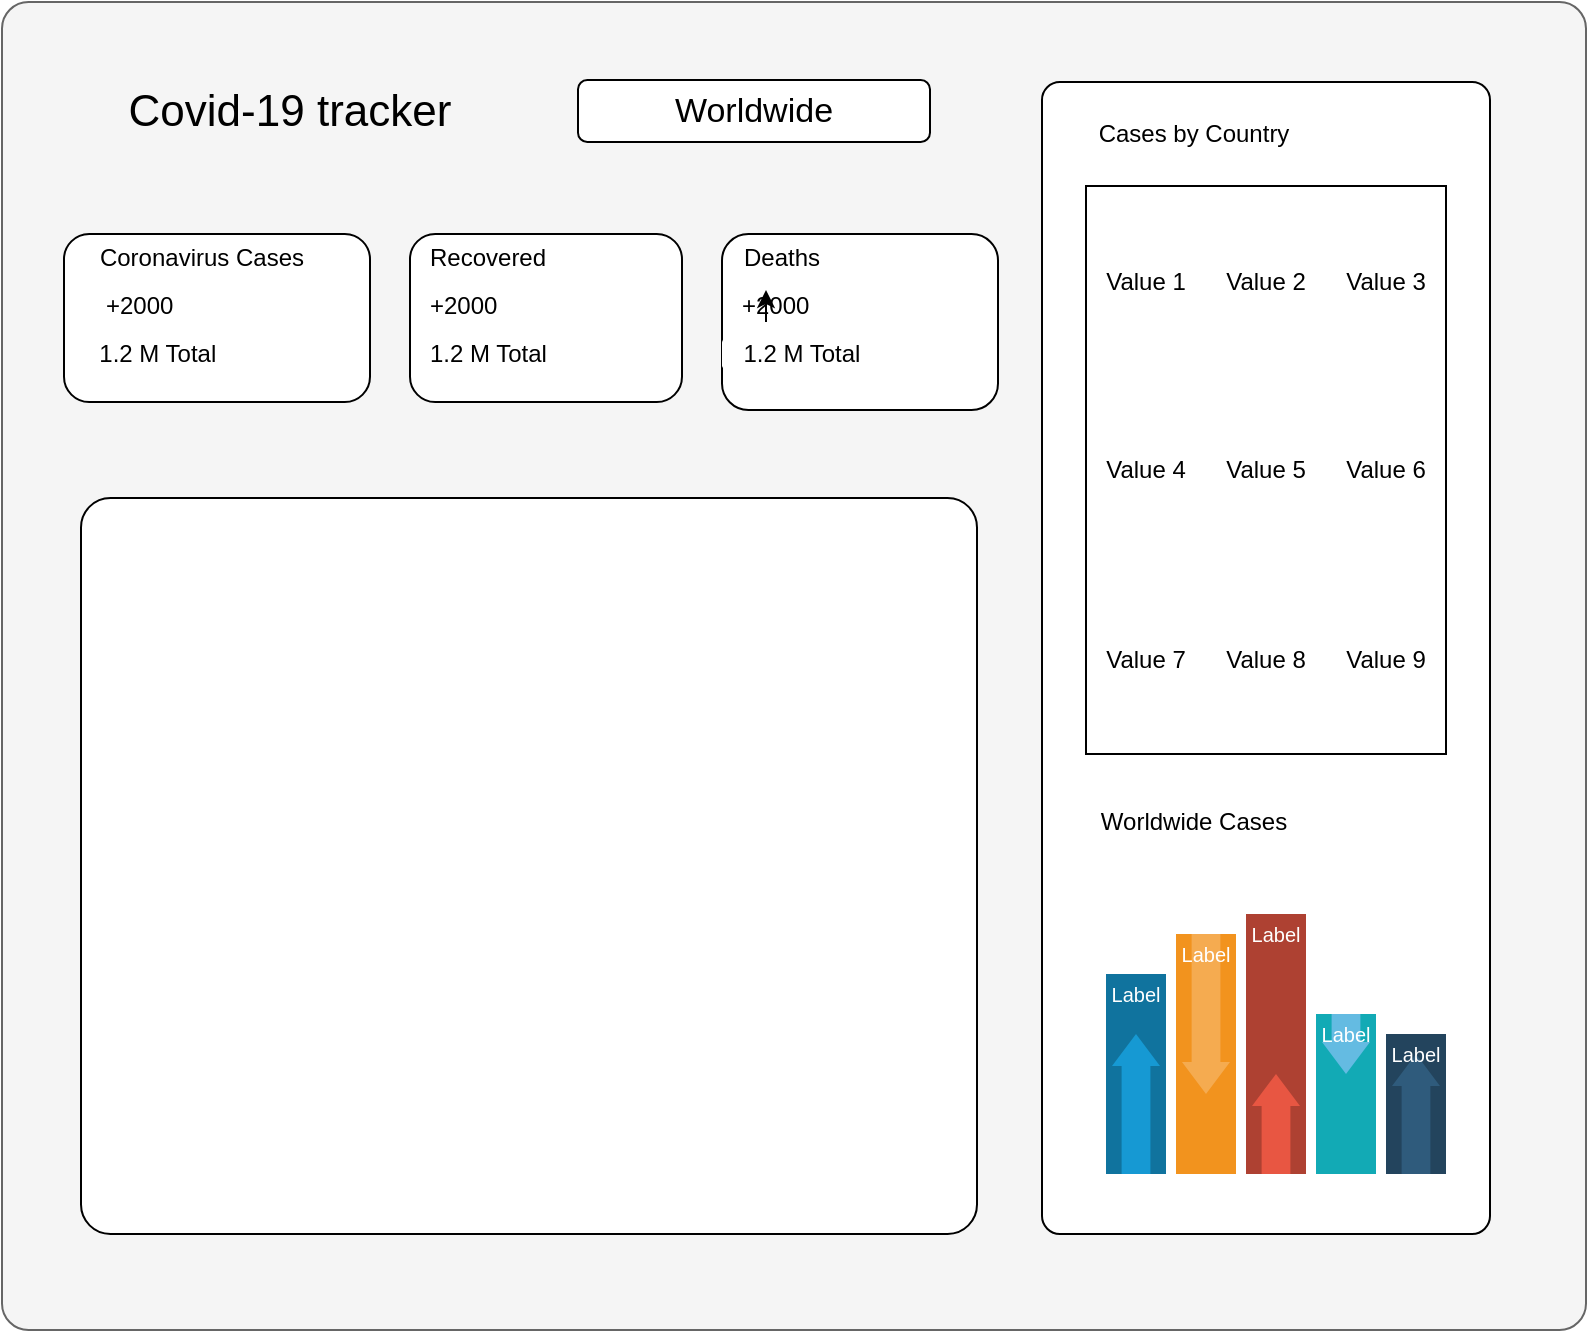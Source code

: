 <mxfile version="13.5.3" type="device"><diagram id="C5RBs43oDa-KdzZeNtuy" name="Page-1"><mxGraphModel dx="868" dy="450" grid="1" gridSize="8" guides="1" tooltips="1" connect="1" arrows="1" fold="1" page="1" pageScale="1" pageWidth="827" pageHeight="1169" math="0" shadow="0"><root><mxCell id="WIyWlLk6GJQsqaUBKTNV-0"/><mxCell id="WIyWlLk6GJQsqaUBKTNV-1" parent="WIyWlLk6GJQsqaUBKTNV-0"/><mxCell id="kBYJweabxcA0jnQ_HjHq-0" value="" style="rounded=1;whiteSpace=wrap;html=1;arcSize=2;fillColor=#f5f5f5;strokeColor=#666666;fontColor=#333333;" parent="WIyWlLk6GJQsqaUBKTNV-1" vertex="1"><mxGeometry x="16" y="64" width="792" height="664" as="geometry"/></mxCell><mxCell id="kBYJweabxcA0jnQ_HjHq-1" value="&lt;font style=&quot;font-size: 22px&quot;&gt;Covid-19 tracker&lt;/font&gt;" style="text;html=1;align=center;verticalAlign=middle;whiteSpace=wrap;rounded=0;strokeWidth=22;" parent="WIyWlLk6GJQsqaUBKTNV-1" vertex="1"><mxGeometry x="56" y="104" width="208" height="30" as="geometry"/></mxCell><mxCell id="kBYJweabxcA0jnQ_HjHq-4" value="&lt;font style=&quot;font-size: 17px&quot;&gt;Worldwide&lt;/font&gt;" style="rounded=1;whiteSpace=wrap;html=1;strokeWidth=1;" parent="WIyWlLk6GJQsqaUBKTNV-1" vertex="1"><mxGeometry x="304" y="103" width="176" height="31" as="geometry"/></mxCell><mxCell id="kBYJweabxcA0jnQ_HjHq-5" value="" style="rounded=1;whiteSpace=wrap;html=1;strokeWidth=1;" parent="WIyWlLk6GJQsqaUBKTNV-1" vertex="1"><mxGeometry x="47" y="180" width="153" height="84" as="geometry"/></mxCell><mxCell id="kBYJweabxcA0jnQ_HjHq-6" value="Coronavirus Cases" style="rounded=1;whiteSpace=wrap;html=1;strokeWidth=1;glass=0;strokeColor=none;" parent="WIyWlLk6GJQsqaUBKTNV-1" vertex="1"><mxGeometry x="55.5" y="184" width="120" height="16" as="geometry"/></mxCell><mxCell id="kBYJweabxcA0jnQ_HjHq-10" value="&amp;nbsp; &amp;nbsp;+2000" style="rounded=1;whiteSpace=wrap;html=1;strokeWidth=1;glass=0;strokeColor=none;align=left;" parent="WIyWlLk6GJQsqaUBKTNV-1" vertex="1"><mxGeometry x="55.5" y="208" width="96" height="16" as="geometry"/></mxCell><mxCell id="kBYJweabxcA0jnQ_HjHq-11" value="&amp;nbsp; 1.2 M Total" style="rounded=1;whiteSpace=wrap;html=1;strokeWidth=1;glass=0;strokeColor=none;align=left;" parent="WIyWlLk6GJQsqaUBKTNV-1" vertex="1"><mxGeometry x="55.5" y="232" width="136" height="16" as="geometry"/></mxCell><mxCell id="kBYJweabxcA0jnQ_HjHq-16" value="" style="rounded=1;whiteSpace=wrap;html=1;strokeWidth=1;" parent="WIyWlLk6GJQsqaUBKTNV-1" vertex="1"><mxGeometry x="220" y="180" width="136" height="84" as="geometry"/></mxCell><mxCell id="kBYJweabxcA0jnQ_HjHq-17" value="Recovered&amp;nbsp;" style="rounded=1;whiteSpace=wrap;html=1;strokeWidth=1;glass=0;strokeColor=none;align=left;" parent="WIyWlLk6GJQsqaUBKTNV-1" vertex="1"><mxGeometry x="228" y="184" width="120" height="16" as="geometry"/></mxCell><mxCell id="kBYJweabxcA0jnQ_HjHq-18" value="+2000" style="rounded=1;whiteSpace=wrap;html=1;strokeWidth=1;glass=0;strokeColor=none;align=left;" parent="WIyWlLk6GJQsqaUBKTNV-1" vertex="1"><mxGeometry x="228" y="208" width="56" height="16" as="geometry"/></mxCell><mxCell id="kBYJweabxcA0jnQ_HjHq-19" value="1.2 M Total" style="rounded=1;whiteSpace=wrap;html=1;strokeWidth=1;glass=0;strokeColor=none;align=left;" parent="WIyWlLk6GJQsqaUBKTNV-1" vertex="1"><mxGeometry x="228" y="232" width="80" height="16" as="geometry"/></mxCell><mxCell id="kBYJweabxcA0jnQ_HjHq-20" value="" style="rounded=1;whiteSpace=wrap;html=1;strokeWidth=1;" parent="WIyWlLk6GJQsqaUBKTNV-1" vertex="1"><mxGeometry x="376" y="180" width="138" height="88" as="geometry"/></mxCell><mxCell id="kBYJweabxcA0jnQ_HjHq-25" value="Deaths" style="rounded=1;whiteSpace=wrap;html=1;strokeWidth=1;glass=0;strokeColor=none;align=left;" parent="WIyWlLk6GJQsqaUBKTNV-1" vertex="1"><mxGeometry x="385" y="184" width="120" height="16" as="geometry"/></mxCell><mxCell id="kBYJweabxcA0jnQ_HjHq-26" value="+2000" style="rounded=1;whiteSpace=wrap;html=1;strokeWidth=1;glass=0;strokeColor=none;align=left;" parent="WIyWlLk6GJQsqaUBKTNV-1" vertex="1"><mxGeometry x="384" y="208" width="56" height="16" as="geometry"/></mxCell><mxCell id="kBYJweabxcA0jnQ_HjHq-27" value="1.2 M Total" style="rounded=1;whiteSpace=wrap;html=1;strokeWidth=1;glass=0;strokeColor=none;" parent="WIyWlLk6GJQsqaUBKTNV-1" vertex="1"><mxGeometry x="376" y="232" width="80" height="16" as="geometry"/></mxCell><mxCell id="kBYJweabxcA0jnQ_HjHq-30" style="edgeStyle=orthogonalEdgeStyle;rounded=0;orthogonalLoop=1;jettySize=auto;html=1;exitX=0.25;exitY=1;exitDx=0;exitDy=0;entryX=0.25;entryY=0;entryDx=0;entryDy=0;" parent="WIyWlLk6GJQsqaUBKTNV-1" source="kBYJweabxcA0jnQ_HjHq-26" target="kBYJweabxcA0jnQ_HjHq-26" edge="1"><mxGeometry relative="1" as="geometry"/></mxCell><mxCell id="6U6xK6fWVGDN5Q2khoXS-0" value="" style="rounded=1;whiteSpace=wrap;html=1;arcSize=4;" vertex="1" parent="WIyWlLk6GJQsqaUBKTNV-1"><mxGeometry x="55.5" y="312" width="448" height="368" as="geometry"/></mxCell><mxCell id="6U6xK6fWVGDN5Q2khoXS-1" value="" style="shape=image;html=1;verticalAlign=top;verticalLabelPosition=bottom;labelBackgroundColor=#ffffff;imageAspect=0;aspect=fixed;image=https://cdn4.iconfinder.com/data/icons/small-n-flat/24/map-128.png" vertex="1" parent="WIyWlLk6GJQsqaUBKTNV-1"><mxGeometry x="240" y="448" width="128" height="128" as="geometry"/></mxCell><mxCell id="6U6xK6fWVGDN5Q2khoXS-2" value="" style="rounded=1;whiteSpace=wrap;html=1;arcSize=4;" vertex="1" parent="WIyWlLk6GJQsqaUBKTNV-1"><mxGeometry x="536" y="104" width="224" height="576" as="geometry"/></mxCell><mxCell id="6U6xK6fWVGDN5Q2khoXS-3" value="Cases by Country" style="text;html=1;strokeColor=none;fillColor=none;align=center;verticalAlign=middle;whiteSpace=wrap;rounded=0;" vertex="1" parent="WIyWlLk6GJQsqaUBKTNV-1"><mxGeometry x="544" y="120" width="136" height="20" as="geometry"/></mxCell><mxCell id="6U6xK6fWVGDN5Q2khoXS-4" value="Worldwide Cases" style="text;html=1;strokeColor=none;fillColor=none;align=center;verticalAlign=middle;whiteSpace=wrap;rounded=0;" vertex="1" parent="WIyWlLk6GJQsqaUBKTNV-1"><mxGeometry x="544" y="464" width="136" height="20" as="geometry"/></mxCell><mxCell id="6U6xK6fWVGDN5Q2khoXS-6" value="" style="shape=table;html=1;whiteSpace=wrap;startSize=0;container=1;collapsible=0;childLayout=tableLayout;columnLines=0;rowLines=0;" vertex="1" parent="WIyWlLk6GJQsqaUBKTNV-1"><mxGeometry x="558" y="156" width="180" height="284" as="geometry"/></mxCell><mxCell id="6U6xK6fWVGDN5Q2khoXS-7" value="" style="shape=partialRectangle;html=1;whiteSpace=wrap;collapsible=0;dropTarget=0;pointerEvents=0;fillColor=none;top=0;left=0;bottom=0;right=0;points=[[0,0.5],[1,0.5]];portConstraint=eastwest;" vertex="1" parent="6U6xK6fWVGDN5Q2khoXS-6"><mxGeometry width="180" height="95" as="geometry"/></mxCell><mxCell id="6U6xK6fWVGDN5Q2khoXS-8" value="Value 1" style="shape=partialRectangle;html=1;whiteSpace=wrap;connectable=0;fillColor=none;top=0;left=0;bottom=0;right=0;overflow=hidden;" vertex="1" parent="6U6xK6fWVGDN5Q2khoXS-7"><mxGeometry width="60" height="95" as="geometry"/></mxCell><mxCell id="6U6xK6fWVGDN5Q2khoXS-9" value="Value 2" style="shape=partialRectangle;html=1;whiteSpace=wrap;connectable=0;fillColor=none;top=0;left=0;bottom=0;right=0;overflow=hidden;" vertex="1" parent="6U6xK6fWVGDN5Q2khoXS-7"><mxGeometry x="60" width="60" height="95" as="geometry"/></mxCell><mxCell id="6U6xK6fWVGDN5Q2khoXS-10" value="Value 3" style="shape=partialRectangle;html=1;whiteSpace=wrap;connectable=0;fillColor=none;top=0;left=0;bottom=0;right=0;overflow=hidden;" vertex="1" parent="6U6xK6fWVGDN5Q2khoXS-7"><mxGeometry x="120" width="60" height="95" as="geometry"/></mxCell><mxCell id="6U6xK6fWVGDN5Q2khoXS-11" value="" style="shape=partialRectangle;html=1;whiteSpace=wrap;collapsible=0;dropTarget=0;pointerEvents=0;fillColor=none;top=0;left=0;bottom=0;right=0;points=[[0,0.5],[1,0.5]];portConstraint=eastwest;" vertex="1" parent="6U6xK6fWVGDN5Q2khoXS-6"><mxGeometry y="95" width="180" height="94" as="geometry"/></mxCell><mxCell id="6U6xK6fWVGDN5Q2khoXS-12" value="Value 4" style="shape=partialRectangle;html=1;whiteSpace=wrap;connectable=0;fillColor=none;top=0;left=0;bottom=0;right=0;overflow=hidden;" vertex="1" parent="6U6xK6fWVGDN5Q2khoXS-11"><mxGeometry width="60" height="94" as="geometry"/></mxCell><mxCell id="6U6xK6fWVGDN5Q2khoXS-13" value="Value 5" style="shape=partialRectangle;html=1;whiteSpace=wrap;connectable=0;fillColor=none;top=0;left=0;bottom=0;right=0;overflow=hidden;" vertex="1" parent="6U6xK6fWVGDN5Q2khoXS-11"><mxGeometry x="60" width="60" height="94" as="geometry"/></mxCell><mxCell id="6U6xK6fWVGDN5Q2khoXS-14" value="Value 6" style="shape=partialRectangle;html=1;whiteSpace=wrap;connectable=0;fillColor=none;top=0;left=0;bottom=0;right=0;overflow=hidden;" vertex="1" parent="6U6xK6fWVGDN5Q2khoXS-11"><mxGeometry x="120" width="60" height="94" as="geometry"/></mxCell><mxCell id="6U6xK6fWVGDN5Q2khoXS-15" value="" style="shape=partialRectangle;html=1;whiteSpace=wrap;collapsible=0;dropTarget=0;pointerEvents=0;fillColor=none;top=0;left=0;bottom=0;right=0;points=[[0,0.5],[1,0.5]];portConstraint=eastwest;" vertex="1" parent="6U6xK6fWVGDN5Q2khoXS-6"><mxGeometry y="189" width="180" height="95" as="geometry"/></mxCell><mxCell id="6U6xK6fWVGDN5Q2khoXS-16" value="Value 7" style="shape=partialRectangle;html=1;whiteSpace=wrap;connectable=0;fillColor=none;top=0;left=0;bottom=0;right=0;overflow=hidden;" vertex="1" parent="6U6xK6fWVGDN5Q2khoXS-15"><mxGeometry width="60" height="95" as="geometry"/></mxCell><mxCell id="6U6xK6fWVGDN5Q2khoXS-17" value="Value 8" style="shape=partialRectangle;html=1;whiteSpace=wrap;connectable=0;fillColor=none;top=0;left=0;bottom=0;right=0;overflow=hidden;" vertex="1" parent="6U6xK6fWVGDN5Q2khoXS-15"><mxGeometry x="60" width="60" height="95" as="geometry"/></mxCell><mxCell id="6U6xK6fWVGDN5Q2khoXS-18" value="Value 9" style="shape=partialRectangle;html=1;whiteSpace=wrap;connectable=0;fillColor=none;top=0;left=0;bottom=0;right=0;overflow=hidden;" vertex="1" parent="6U6xK6fWVGDN5Q2khoXS-15"><mxGeometry x="120" width="60" height="95" as="geometry"/></mxCell><mxCell id="6U6xK6fWVGDN5Q2khoXS-19" value="" style="fillColor=#10739E;strokeColor=none;" vertex="1" parent="WIyWlLk6GJQsqaUBKTNV-1"><mxGeometry x="568" y="550" width="30" height="100" as="geometry"/></mxCell><mxCell id="6U6xK6fWVGDN5Q2khoXS-20" value="" style="shape=mxgraph.arrows2.arrow;dy=0.4;dx=16;notch=0;direction=north;fillColor=#1699D3;strokeColor=none;" vertex="1" parent="6U6xK6fWVGDN5Q2khoXS-19"><mxGeometry x="3" y="30" width="24" height="70" as="geometry"/></mxCell><mxCell id="6U6xK6fWVGDN5Q2khoXS-21" value="Label" style="text;html=1;align=center;verticalAlign=middle;whiteSpace=wrap;fontColor=#FFFFFF;fontSize=10;" vertex="1" parent="6U6xK6fWVGDN5Q2khoXS-19"><mxGeometry width="30" height="20" as="geometry"/></mxCell><mxCell id="6U6xK6fWVGDN5Q2khoXS-22" value="" style="fillColor=#F2931E;strokeColor=none;" vertex="1" parent="WIyWlLk6GJQsqaUBKTNV-1"><mxGeometry x="603" y="530" width="30" height="120" as="geometry"/></mxCell><mxCell id="6U6xK6fWVGDN5Q2khoXS-23" value="" style="shape=mxgraph.arrows2.arrow;dy=0.4;dx=16;notch=0;direction=south;fillColor=#F5AB50;strokeColor=none;" vertex="1" parent="6U6xK6fWVGDN5Q2khoXS-22"><mxGeometry x="3" width="24" height="80" as="geometry"/></mxCell><mxCell id="6U6xK6fWVGDN5Q2khoXS-24" value="Label" style="text;html=1;align=center;verticalAlign=middle;whiteSpace=wrap;fontColor=#FFFFFF;fontSize=10;" vertex="1" parent="6U6xK6fWVGDN5Q2khoXS-22"><mxGeometry width="30" height="20" as="geometry"/></mxCell><mxCell id="6U6xK6fWVGDN5Q2khoXS-25" value="" style="fillColor=#AE4132;strokeColor=none;" vertex="1" parent="WIyWlLk6GJQsqaUBKTNV-1"><mxGeometry x="638" y="520" width="30" height="130" as="geometry"/></mxCell><mxCell id="6U6xK6fWVGDN5Q2khoXS-26" value="" style="shape=mxgraph.arrows2.arrow;dy=0.4;dx=16;notch=0;direction=north;fillColor=#E85642;strokeColor=none;" vertex="1" parent="6U6xK6fWVGDN5Q2khoXS-25"><mxGeometry x="3" y="80" width="24" height="50" as="geometry"/></mxCell><mxCell id="6U6xK6fWVGDN5Q2khoXS-27" value="Label" style="text;html=1;align=center;verticalAlign=middle;whiteSpace=wrap;fontColor=#FFFFFF;fontSize=10;" vertex="1" parent="6U6xK6fWVGDN5Q2khoXS-25"><mxGeometry width="30" height="20" as="geometry"/></mxCell><mxCell id="6U6xK6fWVGDN5Q2khoXS-28" value="" style="fillColor=#12AAB5;strokeColor=none;" vertex="1" parent="WIyWlLk6GJQsqaUBKTNV-1"><mxGeometry x="673" y="570" width="30" height="80" as="geometry"/></mxCell><mxCell id="6U6xK6fWVGDN5Q2khoXS-29" value="" style="shape=mxgraph.arrows2.arrow;dy=0.4;dx=16;notch=0;direction=south;fillColor=#64BBE2;strokeColor=none;" vertex="1" parent="6U6xK6fWVGDN5Q2khoXS-28"><mxGeometry x="3" width="24" height="30" as="geometry"/></mxCell><mxCell id="6U6xK6fWVGDN5Q2khoXS-30" value="Label" style="text;html=1;align=center;verticalAlign=middle;whiteSpace=wrap;fontColor=#FFFFFF;fontSize=10;" vertex="1" parent="6U6xK6fWVGDN5Q2khoXS-28"><mxGeometry width="30" height="20" as="geometry"/></mxCell><mxCell id="6U6xK6fWVGDN5Q2khoXS-31" value="" style="fillColor=#23445D;strokeColor=none;" vertex="1" parent="WIyWlLk6GJQsqaUBKTNV-1"><mxGeometry x="708" y="580" width="30" height="70" as="geometry"/></mxCell><mxCell id="6U6xK6fWVGDN5Q2khoXS-32" value="" style="shape=mxgraph.arrows2.arrow;dy=0.4;dx=16;notch=0;direction=north;fillColor=#2F5B7C;strokeColor=none;" vertex="1" parent="6U6xK6fWVGDN5Q2khoXS-31"><mxGeometry x="3" y="10" width="24" height="60" as="geometry"/></mxCell><mxCell id="6U6xK6fWVGDN5Q2khoXS-33" value="Label" style="text;html=1;align=center;verticalAlign=middle;whiteSpace=wrap;fontColor=#FFFFFF;fontSize=10;" vertex="1" parent="6U6xK6fWVGDN5Q2khoXS-31"><mxGeometry width="30" height="20" as="geometry"/></mxCell></root></mxGraphModel></diagram></mxfile>